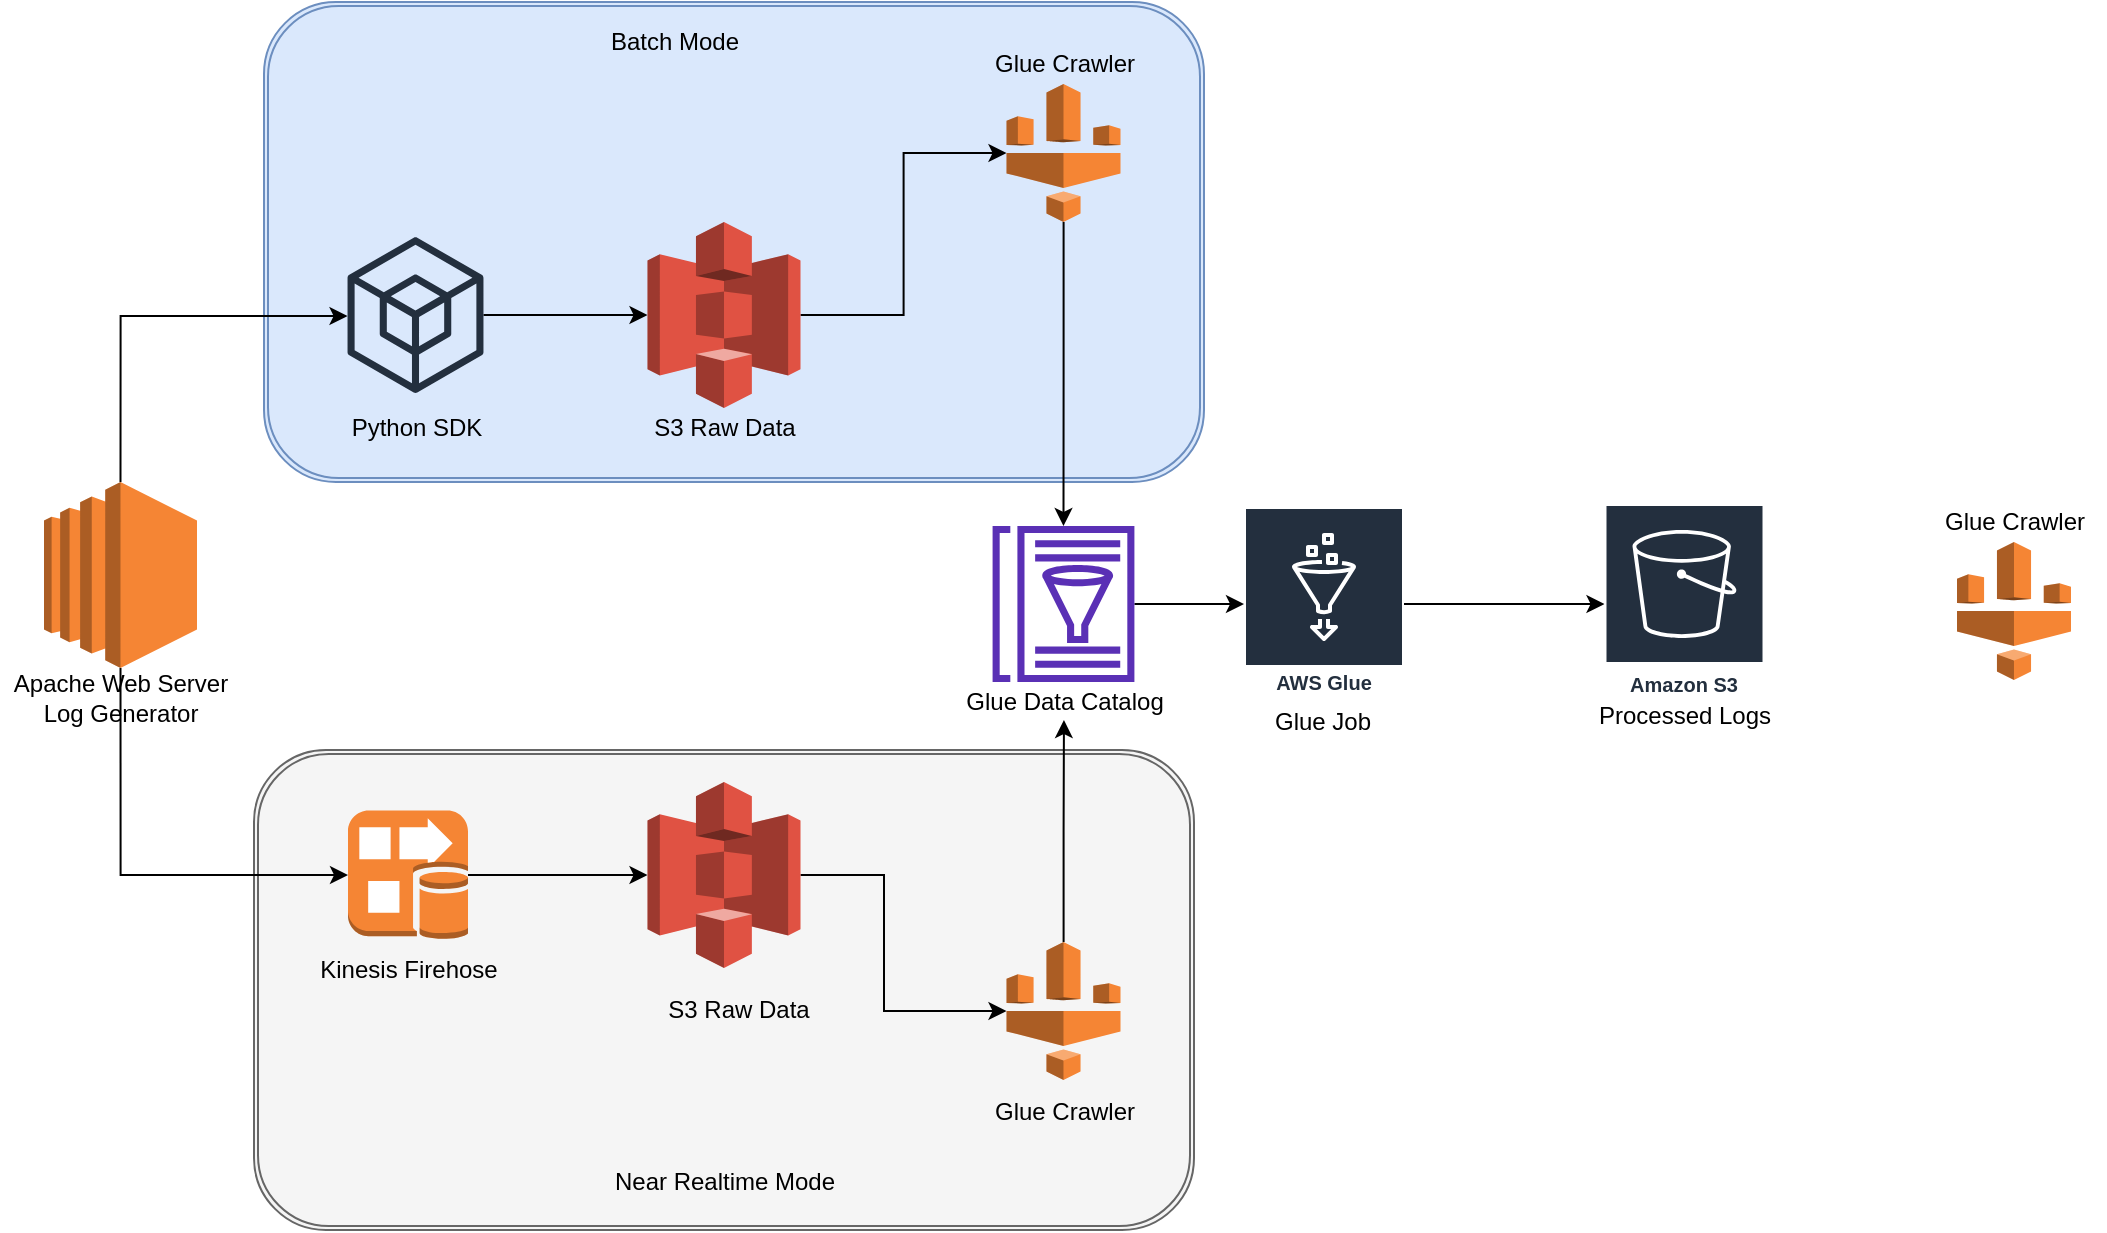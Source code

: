 <mxfile version="12.4.2" type="github" pages="1">
  <diagram id="vCACkUvd8OArtxGlmEOk" name="Page-1">
    <mxGraphModel dx="2088" dy="659" grid="1" gridSize="10" guides="1" tooltips="1" connect="1" arrows="1" fold="1" page="1" pageScale="1" pageWidth="827" pageHeight="1169" math="0" shadow="0">
      <root>
        <mxCell id="0"/>
        <mxCell id="1" parent="0"/>
        <mxCell id="HFsYjO0lp9-rUQ02cceD-49" value="" style="shape=ext;double=1;rounded=1;whiteSpace=wrap;html=1;fillColor=#f5f5f5;strokeColor=#666666;align=center;fontColor=#333333;" vertex="1" parent="1">
          <mxGeometry x="95" y="464" width="470" height="240" as="geometry"/>
        </mxCell>
        <mxCell id="HFsYjO0lp9-rUQ02cceD-39" value="" style="shape=ext;double=1;rounded=1;whiteSpace=wrap;html=1;fillColor=#dae8fc;strokeColor=#6c8ebf;align=center;" vertex="1" parent="1">
          <mxGeometry x="100" y="90" width="470" height="240" as="geometry"/>
        </mxCell>
        <mxCell id="HFsYjO0lp9-rUQ02cceD-2" style="edgeStyle=orthogonalEdgeStyle;rounded=0;orthogonalLoop=1;jettySize=auto;html=1;exitX=0.5;exitY=0;exitDx=0;exitDy=0;exitPerimeter=0;" edge="1" parent="1" source="7QAenssFYoGK3HLZhMAH-1" target="HFsYjO0lp9-rUQ02cceD-1">
          <mxGeometry relative="1" as="geometry">
            <Array as="points">
              <mxPoint x="28" y="247"/>
            </Array>
          </mxGeometry>
        </mxCell>
        <mxCell id="HFsYjO0lp9-rUQ02cceD-20" style="edgeStyle=orthogonalEdgeStyle;rounded=0;orthogonalLoop=1;jettySize=auto;html=1;entryX=0;entryY=0.5;entryDx=0;entryDy=0;entryPerimeter=0;exitX=0.5;exitY=1;exitDx=0;exitDy=0;exitPerimeter=0;" edge="1" parent="1" source="7QAenssFYoGK3HLZhMAH-1" target="HFsYjO0lp9-rUQ02cceD-19">
          <mxGeometry relative="1" as="geometry"/>
        </mxCell>
        <mxCell id="HFsYjO0lp9-rUQ02cceD-4" style="edgeStyle=orthogonalEdgeStyle;rounded=0;orthogonalLoop=1;jettySize=auto;html=1;" edge="1" parent="1" source="HFsYjO0lp9-rUQ02cceD-1" target="HFsYjO0lp9-rUQ02cceD-3">
          <mxGeometry relative="1" as="geometry"/>
        </mxCell>
        <mxCell id="HFsYjO0lp9-rUQ02cceD-9" style="edgeStyle=orthogonalEdgeStyle;rounded=0;orthogonalLoop=1;jettySize=auto;html=1;exitX=1;exitY=0.5;exitDx=0;exitDy=0;exitPerimeter=0;entryX=0;entryY=0.5;entryDx=0;entryDy=0;entryPerimeter=0;" edge="1" parent="1" source="HFsYjO0lp9-rUQ02cceD-3" target="HFsYjO0lp9-rUQ02cceD-7">
          <mxGeometry relative="1" as="geometry"/>
        </mxCell>
        <mxCell id="HFsYjO0lp9-rUQ02cceD-12" style="edgeStyle=orthogonalEdgeStyle;rounded=0;orthogonalLoop=1;jettySize=auto;html=1;" edge="1" parent="1" source="HFsYjO0lp9-rUQ02cceD-7" target="HFsYjO0lp9-rUQ02cceD-10">
          <mxGeometry relative="1" as="geometry"/>
        </mxCell>
        <mxCell id="HFsYjO0lp9-rUQ02cceD-15" style="edgeStyle=orthogonalEdgeStyle;rounded=0;orthogonalLoop=1;jettySize=auto;html=1;" edge="1" parent="1" source="HFsYjO0lp9-rUQ02cceD-10" target="HFsYjO0lp9-rUQ02cceD-13">
          <mxGeometry relative="1" as="geometry"/>
        </mxCell>
        <mxCell id="HFsYjO0lp9-rUQ02cceD-17" style="edgeStyle=orthogonalEdgeStyle;rounded=0;orthogonalLoop=1;jettySize=auto;html=1;" edge="1" parent="1" source="HFsYjO0lp9-rUQ02cceD-13" target="HFsYjO0lp9-rUQ02cceD-16">
          <mxGeometry relative="1" as="geometry"/>
        </mxCell>
        <mxCell id="HFsYjO0lp9-rUQ02cceD-22" style="edgeStyle=orthogonalEdgeStyle;rounded=0;orthogonalLoop=1;jettySize=auto;html=1;entryX=0;entryY=0.5;entryDx=0;entryDy=0;entryPerimeter=0;" edge="1" parent="1" source="HFsYjO0lp9-rUQ02cceD-19" target="HFsYjO0lp9-rUQ02cceD-23">
          <mxGeometry relative="1" as="geometry">
            <mxPoint x="250" y="482.25" as="targetPoint"/>
          </mxGeometry>
        </mxCell>
        <mxCell id="HFsYjO0lp9-rUQ02cceD-28" style="edgeStyle=orthogonalEdgeStyle;rounded=0;orthogonalLoop=1;jettySize=auto;html=1;exitX=1;exitY=0.5;exitDx=0;exitDy=0;exitPerimeter=0;entryX=0;entryY=0.5;entryDx=0;entryDy=0;entryPerimeter=0;" edge="1" parent="1" source="HFsYjO0lp9-rUQ02cceD-23" target="HFsYjO0lp9-rUQ02cceD-31">
          <mxGeometry relative="1" as="geometry">
            <mxPoint x="470" y="560" as="targetPoint"/>
            <Array as="points">
              <mxPoint x="410" y="527"/>
              <mxPoint x="410" y="595"/>
            </Array>
          </mxGeometry>
        </mxCell>
        <mxCell id="HFsYjO0lp9-rUQ02cceD-24" value="" style="group" vertex="1" connectable="0" parent="1">
          <mxGeometry x="444.75" y="352" width="110" height="98" as="geometry"/>
        </mxCell>
        <mxCell id="HFsYjO0lp9-rUQ02cceD-10" value="" style="outlineConnect=0;fontColor=#232F3E;gradientColor=none;fillColor=#5A30B5;strokeColor=none;dashed=0;verticalLabelPosition=bottom;verticalAlign=top;align=center;html=1;fontSize=12;fontStyle=0;aspect=fixed;pointerEvents=1;shape=mxgraph.aws4.glue_data_catalog;" vertex="1" parent="HFsYjO0lp9-rUQ02cceD-24">
          <mxGeometry x="19" width="72" height="78" as="geometry"/>
        </mxCell>
        <mxCell id="HFsYjO0lp9-rUQ02cceD-11" value="Glue Data Catalog" style="text;html=1;align=center;verticalAlign=middle;resizable=0;points=[];;autosize=1;" vertex="1" parent="HFsYjO0lp9-rUQ02cceD-24">
          <mxGeometry y="78" width="110" height="20" as="geometry"/>
        </mxCell>
        <mxCell id="HFsYjO0lp9-rUQ02cceD-25" value="" style="group" vertex="1" connectable="0" parent="1">
          <mxGeometry x="454.75" y="111" width="90" height="89" as="geometry"/>
        </mxCell>
        <mxCell id="HFsYjO0lp9-rUQ02cceD-7" value="" style="outlineConnect=0;dashed=0;verticalLabelPosition=bottom;verticalAlign=top;align=center;html=1;shape=mxgraph.aws3.glue;fillColor=#F58534;gradientColor=none;" vertex="1" parent="HFsYjO0lp9-rUQ02cceD-25">
          <mxGeometry x="16.5" y="20" width="57" height="69" as="geometry"/>
        </mxCell>
        <mxCell id="HFsYjO0lp9-rUQ02cceD-8" value="Glue Crawler" style="text;html=1;align=center;verticalAlign=middle;resizable=0;points=[];;autosize=1;" vertex="1" parent="HFsYjO0lp9-rUQ02cceD-25">
          <mxGeometry width="90" height="20" as="geometry"/>
        </mxCell>
        <mxCell id="HFsYjO0lp9-rUQ02cceD-26" value="" style="group" vertex="1" connectable="0" parent="1">
          <mxGeometry x="590" y="342.5" width="80" height="117" as="geometry"/>
        </mxCell>
        <mxCell id="HFsYjO0lp9-rUQ02cceD-13" value="AWS Glue" style="outlineConnect=0;fontColor=#232F3E;gradientColor=none;strokeColor=#ffffff;fillColor=#232F3E;dashed=0;verticalLabelPosition=middle;verticalAlign=bottom;align=center;html=1;whiteSpace=wrap;fontSize=10;fontStyle=1;spacing=3;shape=mxgraph.aws4.productIcon;prIcon=mxgraph.aws4.glue;" vertex="1" parent="HFsYjO0lp9-rUQ02cceD-26">
          <mxGeometry width="80" height="97" as="geometry"/>
        </mxCell>
        <mxCell id="HFsYjO0lp9-rUQ02cceD-14" value="Glue Job" style="text;html=1;align=center;verticalAlign=middle;resizable=0;points=[];;autosize=1;" vertex="1" parent="HFsYjO0lp9-rUQ02cceD-26">
          <mxGeometry x="8.5" y="97" width="60" height="20" as="geometry"/>
        </mxCell>
        <mxCell id="HFsYjO0lp9-rUQ02cceD-27" value="" style="group" vertex="1" connectable="0" parent="1">
          <mxGeometry x="760.25" y="341" width="100" height="116" as="geometry"/>
        </mxCell>
        <mxCell id="HFsYjO0lp9-rUQ02cceD-16" value="Amazon S3" style="outlineConnect=0;fontColor=#232F3E;gradientColor=none;strokeColor=#ffffff;fillColor=#232F3E;dashed=0;verticalLabelPosition=middle;verticalAlign=bottom;align=center;html=1;whiteSpace=wrap;fontSize=10;fontStyle=1;spacing=3;shape=mxgraph.aws4.productIcon;prIcon=mxgraph.aws4.s3;" vertex="1" parent="HFsYjO0lp9-rUQ02cceD-27">
          <mxGeometry x="10" width="80" height="100" as="geometry"/>
        </mxCell>
        <mxCell id="HFsYjO0lp9-rUQ02cceD-18" value="Processed Logs" style="text;html=1;align=center;verticalAlign=middle;resizable=0;points=[];;autosize=1;" vertex="1" parent="HFsYjO0lp9-rUQ02cceD-27">
          <mxGeometry y="96" width="100" height="20" as="geometry"/>
        </mxCell>
        <mxCell id="HFsYjO0lp9-rUQ02cceD-38" style="edgeStyle=orthogonalEdgeStyle;rounded=0;orthogonalLoop=1;jettySize=auto;html=1;entryX=0.502;entryY=0.95;entryDx=0;entryDy=0;entryPerimeter=0;" edge="1" parent="1" source="HFsYjO0lp9-rUQ02cceD-31" target="HFsYjO0lp9-rUQ02cceD-11">
          <mxGeometry relative="1" as="geometry"/>
        </mxCell>
        <mxCell id="HFsYjO0lp9-rUQ02cceD-31" value="" style="outlineConnect=0;dashed=0;verticalLabelPosition=bottom;verticalAlign=top;align=center;html=1;shape=mxgraph.aws3.glue;fillColor=#F58534;gradientColor=none;" vertex="1" parent="1">
          <mxGeometry x="471.25" y="560" width="57" height="69" as="geometry"/>
        </mxCell>
        <mxCell id="HFsYjO0lp9-rUQ02cceD-32" value="Glue Crawler" style="text;html=1;align=center;verticalAlign=middle;resizable=0;points=[];;autosize=1;direction=south;" vertex="1" parent="1">
          <mxGeometry x="489.75" y="600" width="20" height="90" as="geometry"/>
        </mxCell>
        <mxCell id="HFsYjO0lp9-rUQ02cceD-40" value="" style="group" vertex="1" connectable="0" parent="1">
          <mxGeometry x="-31.75" y="330" width="120" height="123" as="geometry"/>
        </mxCell>
        <mxCell id="7QAenssFYoGK3HLZhMAH-1" value="" style="outlineConnect=0;dashed=0;verticalLabelPosition=bottom;verticalAlign=top;align=center;html=1;shape=mxgraph.aws3.ec2;fillColor=#F58534;gradientColor=none;" parent="HFsYjO0lp9-rUQ02cceD-40" vertex="1">
          <mxGeometry x="21.75" width="76.5" height="93" as="geometry"/>
        </mxCell>
        <mxCell id="7QAenssFYoGK3HLZhMAH-2" value="Apache Web Server&lt;br&gt;Log Generator" style="text;html=1;align=center;verticalAlign=middle;resizable=0;points=[];;autosize=1;" parent="HFsYjO0lp9-rUQ02cceD-40" vertex="1">
          <mxGeometry y="93" width="120" height="30" as="geometry"/>
        </mxCell>
        <mxCell id="HFsYjO0lp9-rUQ02cceD-41" value="" style="group" vertex="1" connectable="0" parent="1">
          <mxGeometry x="135.75" y="207.5" width="80" height="105.5" as="geometry"/>
        </mxCell>
        <mxCell id="HFsYjO0lp9-rUQ02cceD-1" value="" style="outlineConnect=0;fontColor=#232F3E;gradientColor=none;fillColor=#232F3E;strokeColor=none;dashed=0;verticalLabelPosition=bottom;verticalAlign=top;align=center;html=1;fontSize=12;fontStyle=0;aspect=fixed;pointerEvents=1;shape=mxgraph.aws4.external_sdk;" vertex="1" parent="HFsYjO0lp9-rUQ02cceD-41">
          <mxGeometry x="6" width="68" height="78" as="geometry"/>
        </mxCell>
        <mxCell id="HFsYjO0lp9-rUQ02cceD-5" value="Python SDK" style="text;html=1;align=center;verticalAlign=middle;resizable=0;points=[];;autosize=1;" vertex="1" parent="HFsYjO0lp9-rUQ02cceD-41">
          <mxGeometry y="85.5" width="80" height="20" as="geometry"/>
        </mxCell>
        <mxCell id="HFsYjO0lp9-rUQ02cceD-44" value="" style="group" vertex="1" connectable="0" parent="1">
          <mxGeometry x="291.75" y="480" width="90" height="124.25" as="geometry"/>
        </mxCell>
        <mxCell id="HFsYjO0lp9-rUQ02cceD-23" value="" style="outlineConnect=0;dashed=0;verticalLabelPosition=bottom;verticalAlign=top;align=center;html=1;shape=mxgraph.aws3.s3;fillColor=#E05243;gradientColor=none;" vertex="1" parent="HFsYjO0lp9-rUQ02cceD-44">
          <mxGeometry width="76.5" height="93" as="geometry"/>
        </mxCell>
        <mxCell id="HFsYjO0lp9-rUQ02cceD-43" value="S3 Raw Data" style="text;html=1;align=center;verticalAlign=middle;resizable=0;points=[];;autosize=1;" vertex="1" parent="HFsYjO0lp9-rUQ02cceD-44">
          <mxGeometry y="104.25" width="90" height="20" as="geometry"/>
        </mxCell>
        <mxCell id="HFsYjO0lp9-rUQ02cceD-45" value="" style="group" vertex="1" connectable="0" parent="1">
          <mxGeometry x="285" y="200" width="90" height="113" as="geometry"/>
        </mxCell>
        <mxCell id="HFsYjO0lp9-rUQ02cceD-3" value="" style="outlineConnect=0;dashed=0;verticalLabelPosition=bottom;verticalAlign=top;align=center;html=1;shape=mxgraph.aws3.s3;fillColor=#E05243;gradientColor=none;" vertex="1" parent="HFsYjO0lp9-rUQ02cceD-45">
          <mxGeometry x="6.75" width="76.5" height="93" as="geometry"/>
        </mxCell>
        <mxCell id="HFsYjO0lp9-rUQ02cceD-6" value="S3 Raw Data" style="text;html=1;align=center;verticalAlign=middle;resizable=0;points=[];;autosize=1;" vertex="1" parent="HFsYjO0lp9-rUQ02cceD-45">
          <mxGeometry y="93" width="90" height="20" as="geometry"/>
        </mxCell>
        <mxCell id="HFsYjO0lp9-rUQ02cceD-47" value="Batch Mode" style="text;html=1;align=center;verticalAlign=middle;resizable=0;points=[];;autosize=1;" vertex="1" parent="1">
          <mxGeometry x="265" y="100" width="80" height="20" as="geometry"/>
        </mxCell>
        <mxCell id="HFsYjO0lp9-rUQ02cceD-48" value="" style="group" vertex="1" connectable="0" parent="1">
          <mxGeometry x="122" y="494.25" width="100" height="90" as="geometry"/>
        </mxCell>
        <mxCell id="HFsYjO0lp9-rUQ02cceD-19" value="" style="outlineConnect=0;dashed=0;verticalLabelPosition=bottom;verticalAlign=top;align=center;html=1;shape=mxgraph.aws3.kinesis_firehose;fillColor=#F58534;gradientColor=none;" vertex="1" parent="HFsYjO0lp9-rUQ02cceD-48">
          <mxGeometry x="20" width="60" height="64.5" as="geometry"/>
        </mxCell>
        <mxCell id="HFsYjO0lp9-rUQ02cceD-21" value="Kinesis Firehose" style="text;html=1;align=center;verticalAlign=middle;resizable=0;points=[];;autosize=1;" vertex="1" parent="HFsYjO0lp9-rUQ02cceD-48">
          <mxGeometry y="70" width="100" height="20" as="geometry"/>
        </mxCell>
        <mxCell id="HFsYjO0lp9-rUQ02cceD-51" value="Near Realtime Mode" style="text;html=1;align=center;verticalAlign=middle;resizable=0;points=[];;autosize=1;" vertex="1" parent="1">
          <mxGeometry x="265" y="670" width="130" height="20" as="geometry"/>
        </mxCell>
        <mxCell id="HFsYjO0lp9-rUQ02cceD-52" value="" style="group" vertex="1" connectable="0" parent="1">
          <mxGeometry x="930" y="340" width="90" height="89" as="geometry"/>
        </mxCell>
        <mxCell id="HFsYjO0lp9-rUQ02cceD-53" value="" style="outlineConnect=0;dashed=0;verticalLabelPosition=bottom;verticalAlign=top;align=center;html=1;shape=mxgraph.aws3.glue;fillColor=#F58534;gradientColor=none;" vertex="1" parent="HFsYjO0lp9-rUQ02cceD-52">
          <mxGeometry x="16.5" y="20" width="57" height="69" as="geometry"/>
        </mxCell>
        <mxCell id="HFsYjO0lp9-rUQ02cceD-54" value="Glue Crawler" style="text;html=1;align=center;verticalAlign=middle;resizable=0;points=[];;autosize=1;" vertex="1" parent="HFsYjO0lp9-rUQ02cceD-52">
          <mxGeometry width="90" height="20" as="geometry"/>
        </mxCell>
      </root>
    </mxGraphModel>
  </diagram>
</mxfile>
